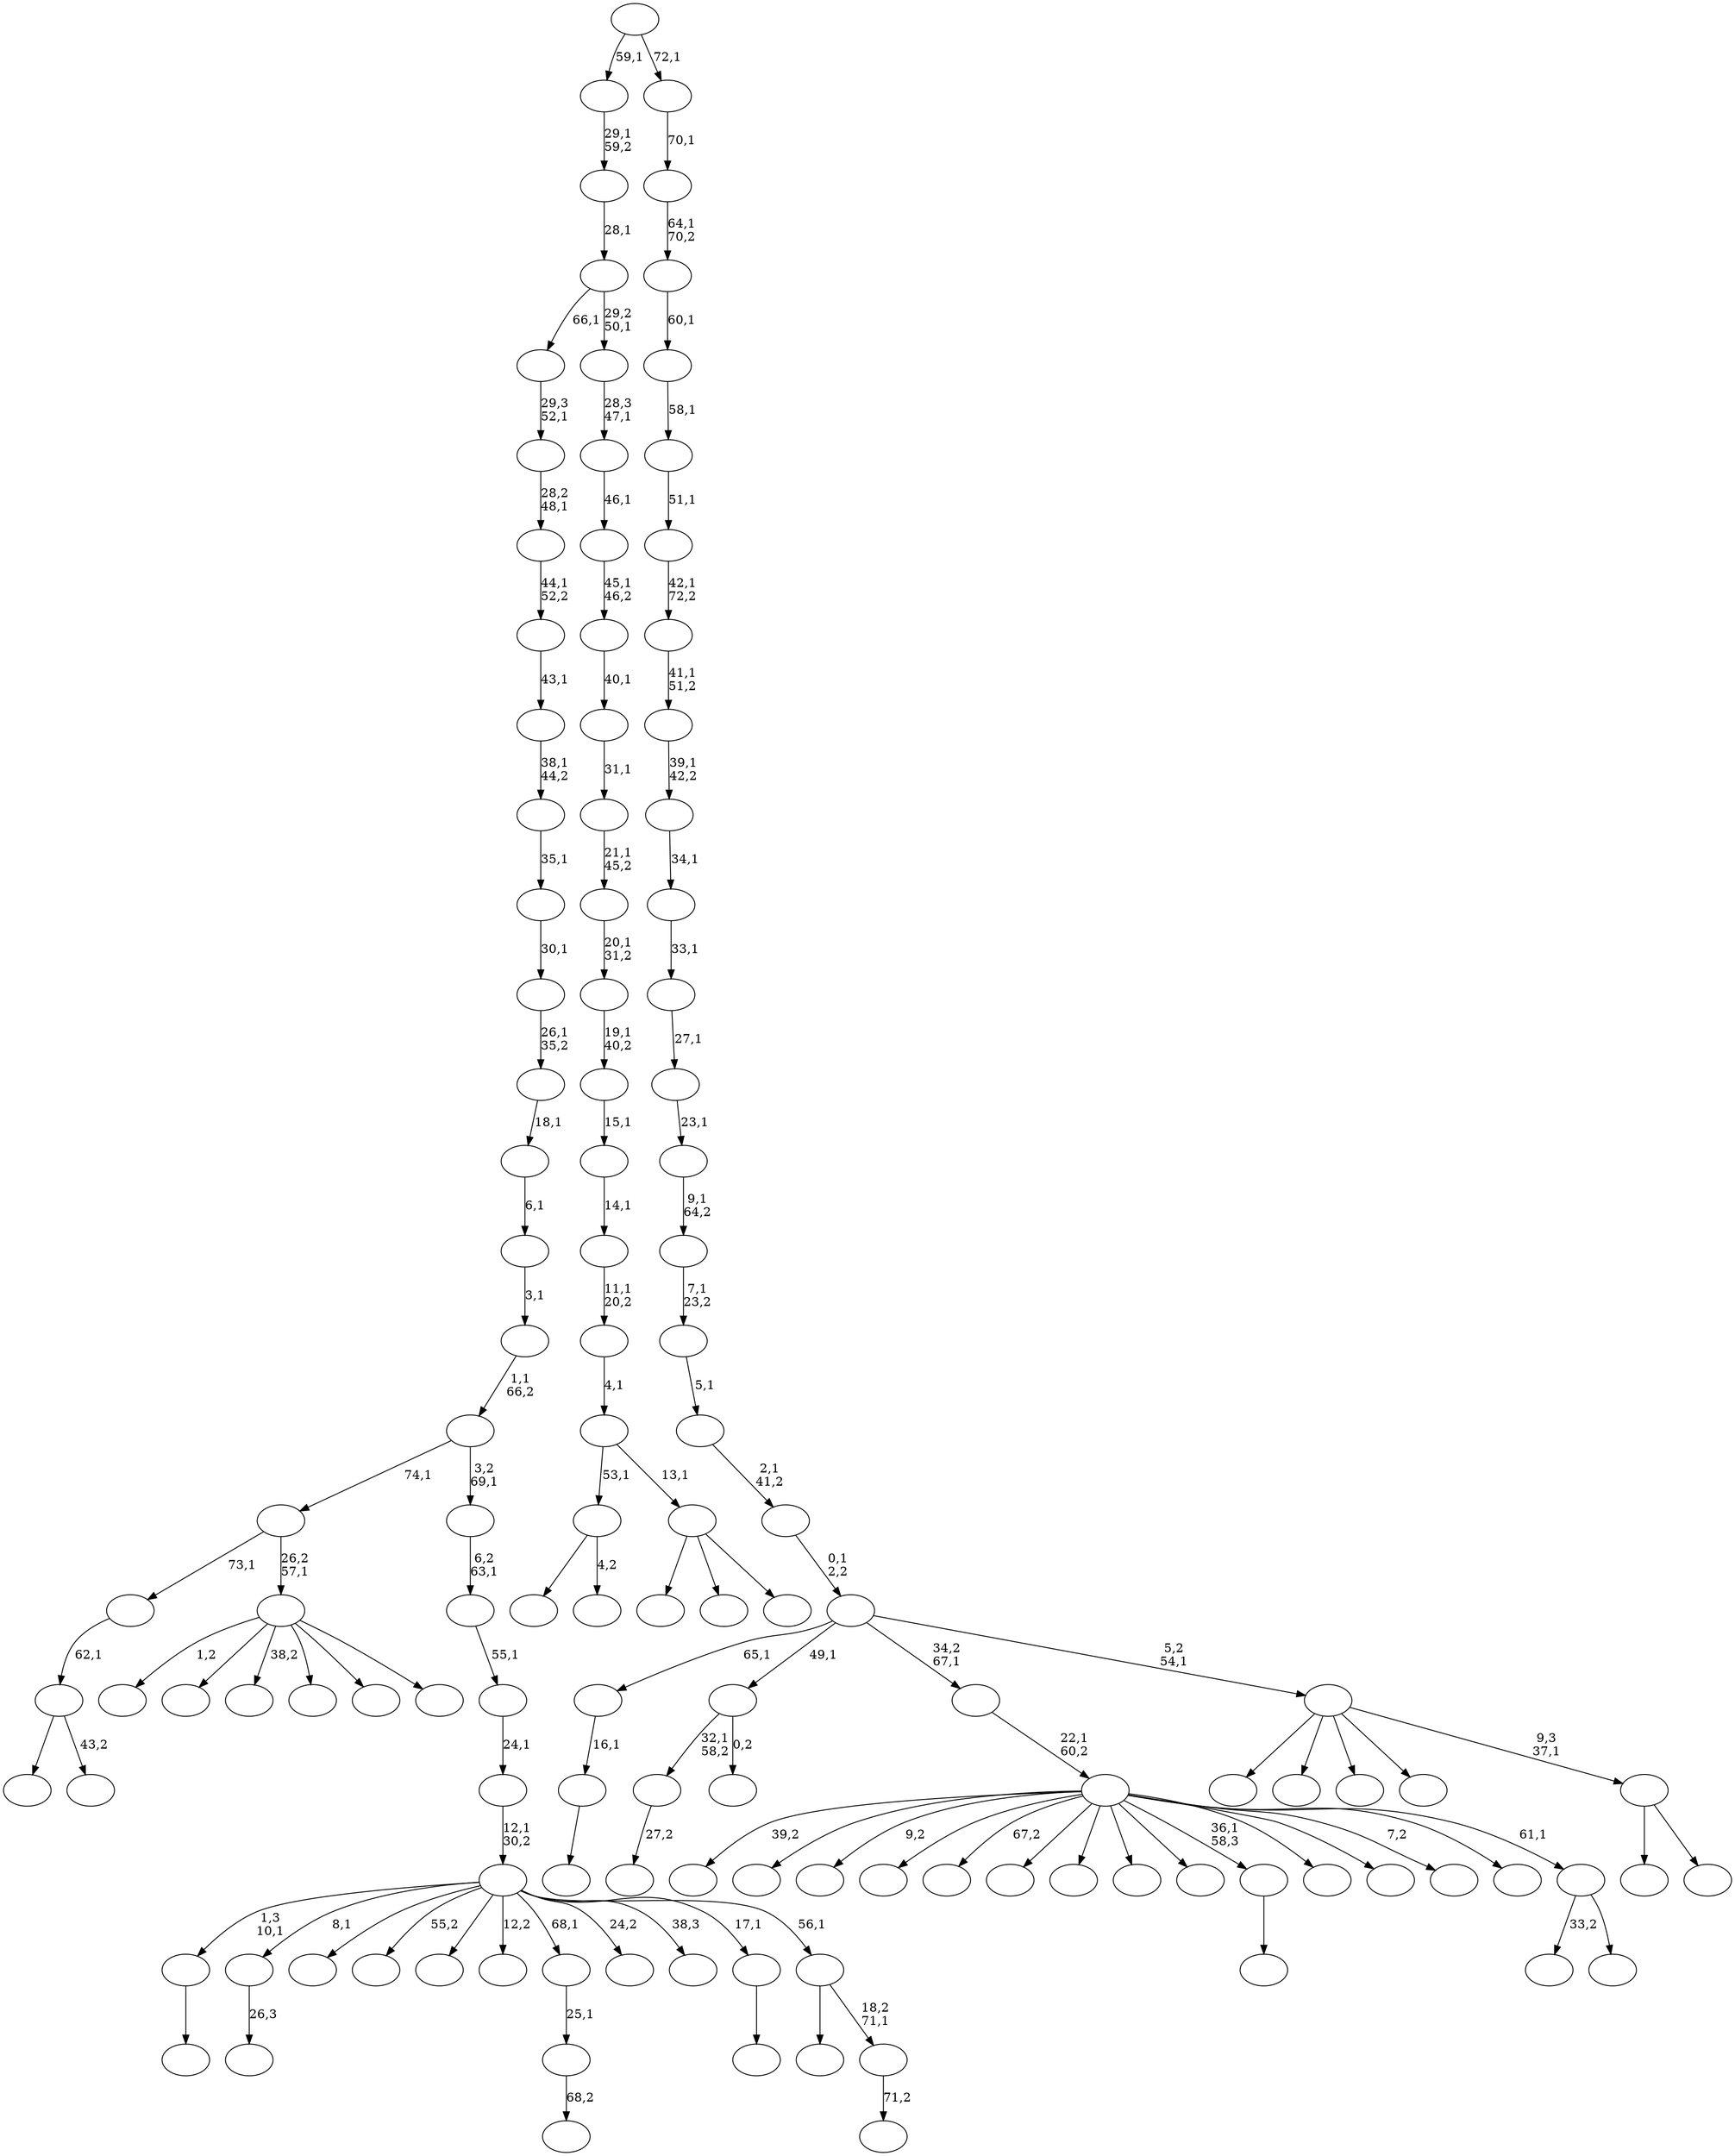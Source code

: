 digraph T {
	125 [label=""]
	124 [label=""]
	123 [label=""]
	122 [label=""]
	121 [label=""]
	120 [label=""]
	119 [label=""]
	118 [label=""]
	117 [label=""]
	116 [label=""]
	115 [label=""]
	114 [label=""]
	113 [label=""]
	112 [label=""]
	111 [label=""]
	110 [label=""]
	109 [label=""]
	108 [label=""]
	107 [label=""]
	106 [label=""]
	105 [label=""]
	104 [label=""]
	103 [label=""]
	102 [label=""]
	101 [label=""]
	100 [label=""]
	99 [label=""]
	98 [label=""]
	97 [label=""]
	96 [label=""]
	95 [label=""]
	94 [label=""]
	93 [label=""]
	92 [label=""]
	91 [label=""]
	90 [label=""]
	89 [label=""]
	88 [label=""]
	87 [label=""]
	86 [label=""]
	85 [label=""]
	84 [label=""]
	83 [label=""]
	82 [label=""]
	81 [label=""]
	80 [label=""]
	79 [label=""]
	78 [label=""]
	77 [label=""]
	76 [label=""]
	75 [label=""]
	74 [label=""]
	73 [label=""]
	72 [label=""]
	71 [label=""]
	70 [label=""]
	69 [label=""]
	68 [label=""]
	67 [label=""]
	66 [label=""]
	65 [label=""]
	64 [label=""]
	63 [label=""]
	62 [label=""]
	61 [label=""]
	60 [label=""]
	59 [label=""]
	58 [label=""]
	57 [label=""]
	56 [label=""]
	55 [label=""]
	54 [label=""]
	53 [label=""]
	52 [label=""]
	51 [label=""]
	50 [label=""]
	49 [label=""]
	48 [label=""]
	47 [label=""]
	46 [label=""]
	45 [label=""]
	44 [label=""]
	43 [label=""]
	42 [label=""]
	41 [label=""]
	40 [label=""]
	39 [label=""]
	38 [label=""]
	37 [label=""]
	36 [label=""]
	35 [label=""]
	34 [label=""]
	33 [label=""]
	32 [label=""]
	31 [label=""]
	30 [label=""]
	29 [label=""]
	28 [label=""]
	27 [label=""]
	26 [label=""]
	25 [label=""]
	24 [label=""]
	23 [label=""]
	22 [label=""]
	21 [label=""]
	20 [label=""]
	19 [label=""]
	18 [label=""]
	17 [label=""]
	16 [label=""]
	15 [label=""]
	14 [label=""]
	13 [label=""]
	12 [label=""]
	11 [label=""]
	10 [label=""]
	9 [label=""]
	8 [label=""]
	7 [label=""]
	6 [label=""]
	5 [label=""]
	4 [label=""]
	3 [label=""]
	2 [label=""]
	1 [label=""]
	0 [label=""]
	124 -> 125 [label=""]
	115 -> 116 [label=""]
	114 -> 115 [label="16,1"]
	112 -> 113 [label="26,3"]
	107 -> 108 [label="27,2"]
	98 -> 99 [label="68,2"]
	97 -> 98 [label="25,1"]
	87 -> 107 [label="32,1\n58,2"]
	87 -> 88 [label="0,2"]
	84 -> 85 [label=""]
	79 -> 80 [label=""]
	74 -> 95 [label=""]
	74 -> 75 [label="43,2"]
	73 -> 74 [label="62,1"]
	69 -> 121 [label=""]
	69 -> 70 [label="4,2"]
	67 -> 117 [label="1,2"]
	67 -> 110 [label=""]
	67 -> 83 [label="38,2"]
	67 -> 77 [label=""]
	67 -> 71 [label=""]
	67 -> 68 [label=""]
	66 -> 73 [label="73,1"]
	66 -> 67 [label="26,2\n57,1"]
	63 -> 81 [label="33,2"]
	63 -> 64 [label=""]
	62 -> 123 [label="39,2"]
	62 -> 122 [label=""]
	62 -> 120 [label="9,2"]
	62 -> 119 [label=""]
	62 -> 104 [label="67,2"]
	62 -> 102 [label=""]
	62 -> 93 [label=""]
	62 -> 90 [label=""]
	62 -> 86 [label=""]
	62 -> 79 [label="36,1\n58,3"]
	62 -> 78 [label=""]
	62 -> 76 [label=""]
	62 -> 72 [label="7,2"]
	62 -> 65 [label=""]
	62 -> 63 [label="61,1"]
	61 -> 62 [label="22,1\n60,2"]
	59 -> 60 [label="71,2"]
	58 -> 82 [label=""]
	58 -> 59 [label="18,2\n71,1"]
	57 -> 124 [label="1,3\n10,1"]
	57 -> 112 [label="8,1"]
	57 -> 111 [label=""]
	57 -> 109 [label="55,2"]
	57 -> 105 [label=""]
	57 -> 101 [label="12,2"]
	57 -> 97 [label="68,1"]
	57 -> 92 [label="24,2"]
	57 -> 91 [label="38,3"]
	57 -> 84 [label="17,1"]
	57 -> 58 [label="56,1"]
	56 -> 57 [label="12,1\n30,2"]
	55 -> 56 [label="24,1"]
	54 -> 55 [label="55,1"]
	53 -> 54 [label="6,2\n63,1"]
	52 -> 66 [label="74,1"]
	52 -> 53 [label="3,2\n69,1"]
	51 -> 52 [label="1,1\n66,2"]
	50 -> 51 [label="3,1"]
	49 -> 50 [label="6,1"]
	48 -> 49 [label="18,1"]
	47 -> 48 [label="26,1\n35,2"]
	46 -> 47 [label="30,1"]
	45 -> 46 [label="35,1"]
	44 -> 45 [label="38,1\n44,2"]
	43 -> 44 [label="43,1"]
	42 -> 43 [label="44,1\n52,2"]
	41 -> 42 [label="28,2\n48,1"]
	40 -> 41 [label="29,3\n52,1"]
	38 -> 100 [label=""]
	38 -> 89 [label=""]
	38 -> 39 [label=""]
	37 -> 69 [label="53,1"]
	37 -> 38 [label="13,1"]
	36 -> 37 [label="4,1"]
	35 -> 36 [label="11,1\n20,2"]
	34 -> 35 [label="14,1"]
	33 -> 34 [label="15,1"]
	32 -> 33 [label="19,1\n40,2"]
	31 -> 32 [label="20,1\n31,2"]
	30 -> 31 [label="21,1\n45,2"]
	29 -> 30 [label="31,1"]
	28 -> 29 [label="40,1"]
	27 -> 28 [label="45,1\n46,2"]
	26 -> 27 [label="46,1"]
	25 -> 26 [label="28,3\n47,1"]
	24 -> 40 [label="66,1"]
	24 -> 25 [label="29,2\n50,1"]
	23 -> 24 [label="28,1"]
	22 -> 23 [label="29,1\n59,2"]
	20 -> 96 [label=""]
	20 -> 21 [label=""]
	19 -> 118 [label=""]
	19 -> 106 [label=""]
	19 -> 103 [label=""]
	19 -> 94 [label=""]
	19 -> 20 [label="9,3\n37,1"]
	18 -> 114 [label="65,1"]
	18 -> 87 [label="49,1"]
	18 -> 61 [label="34,2\n67,1"]
	18 -> 19 [label="5,2\n54,1"]
	17 -> 18 [label="0,1\n2,2"]
	16 -> 17 [label="2,1\n41,2"]
	15 -> 16 [label="5,1"]
	14 -> 15 [label="7,1\n23,2"]
	13 -> 14 [label="9,1\n64,2"]
	12 -> 13 [label="23,1"]
	11 -> 12 [label="27,1"]
	10 -> 11 [label="33,1"]
	9 -> 10 [label="34,1"]
	8 -> 9 [label="39,1\n42,2"]
	7 -> 8 [label="41,1\n51,2"]
	6 -> 7 [label="42,1\n72,2"]
	5 -> 6 [label="51,1"]
	4 -> 5 [label="58,1"]
	3 -> 4 [label="60,1"]
	2 -> 3 [label="64,1\n70,2"]
	1 -> 2 [label="70,1"]
	0 -> 22 [label="59,1"]
	0 -> 1 [label="72,1"]
}
